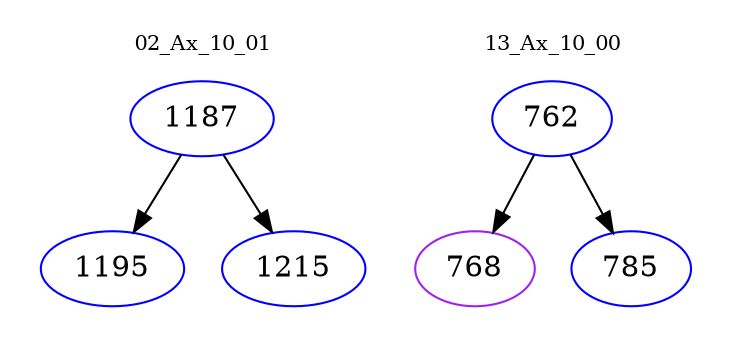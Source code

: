 digraph{
subgraph cluster_0 {
color = white
label = "02_Ax_10_01";
fontsize=10;
T0_1187 [label="1187", color="blue"]
T0_1187 -> T0_1195 [color="black"]
T0_1195 [label="1195", color="blue"]
T0_1187 -> T0_1215 [color="black"]
T0_1215 [label="1215", color="blue"]
}
subgraph cluster_1 {
color = white
label = "13_Ax_10_00";
fontsize=10;
T1_762 [label="762", color="blue"]
T1_762 -> T1_768 [color="black"]
T1_768 [label="768", color="purple"]
T1_762 -> T1_785 [color="black"]
T1_785 [label="785", color="blue"]
}
}

